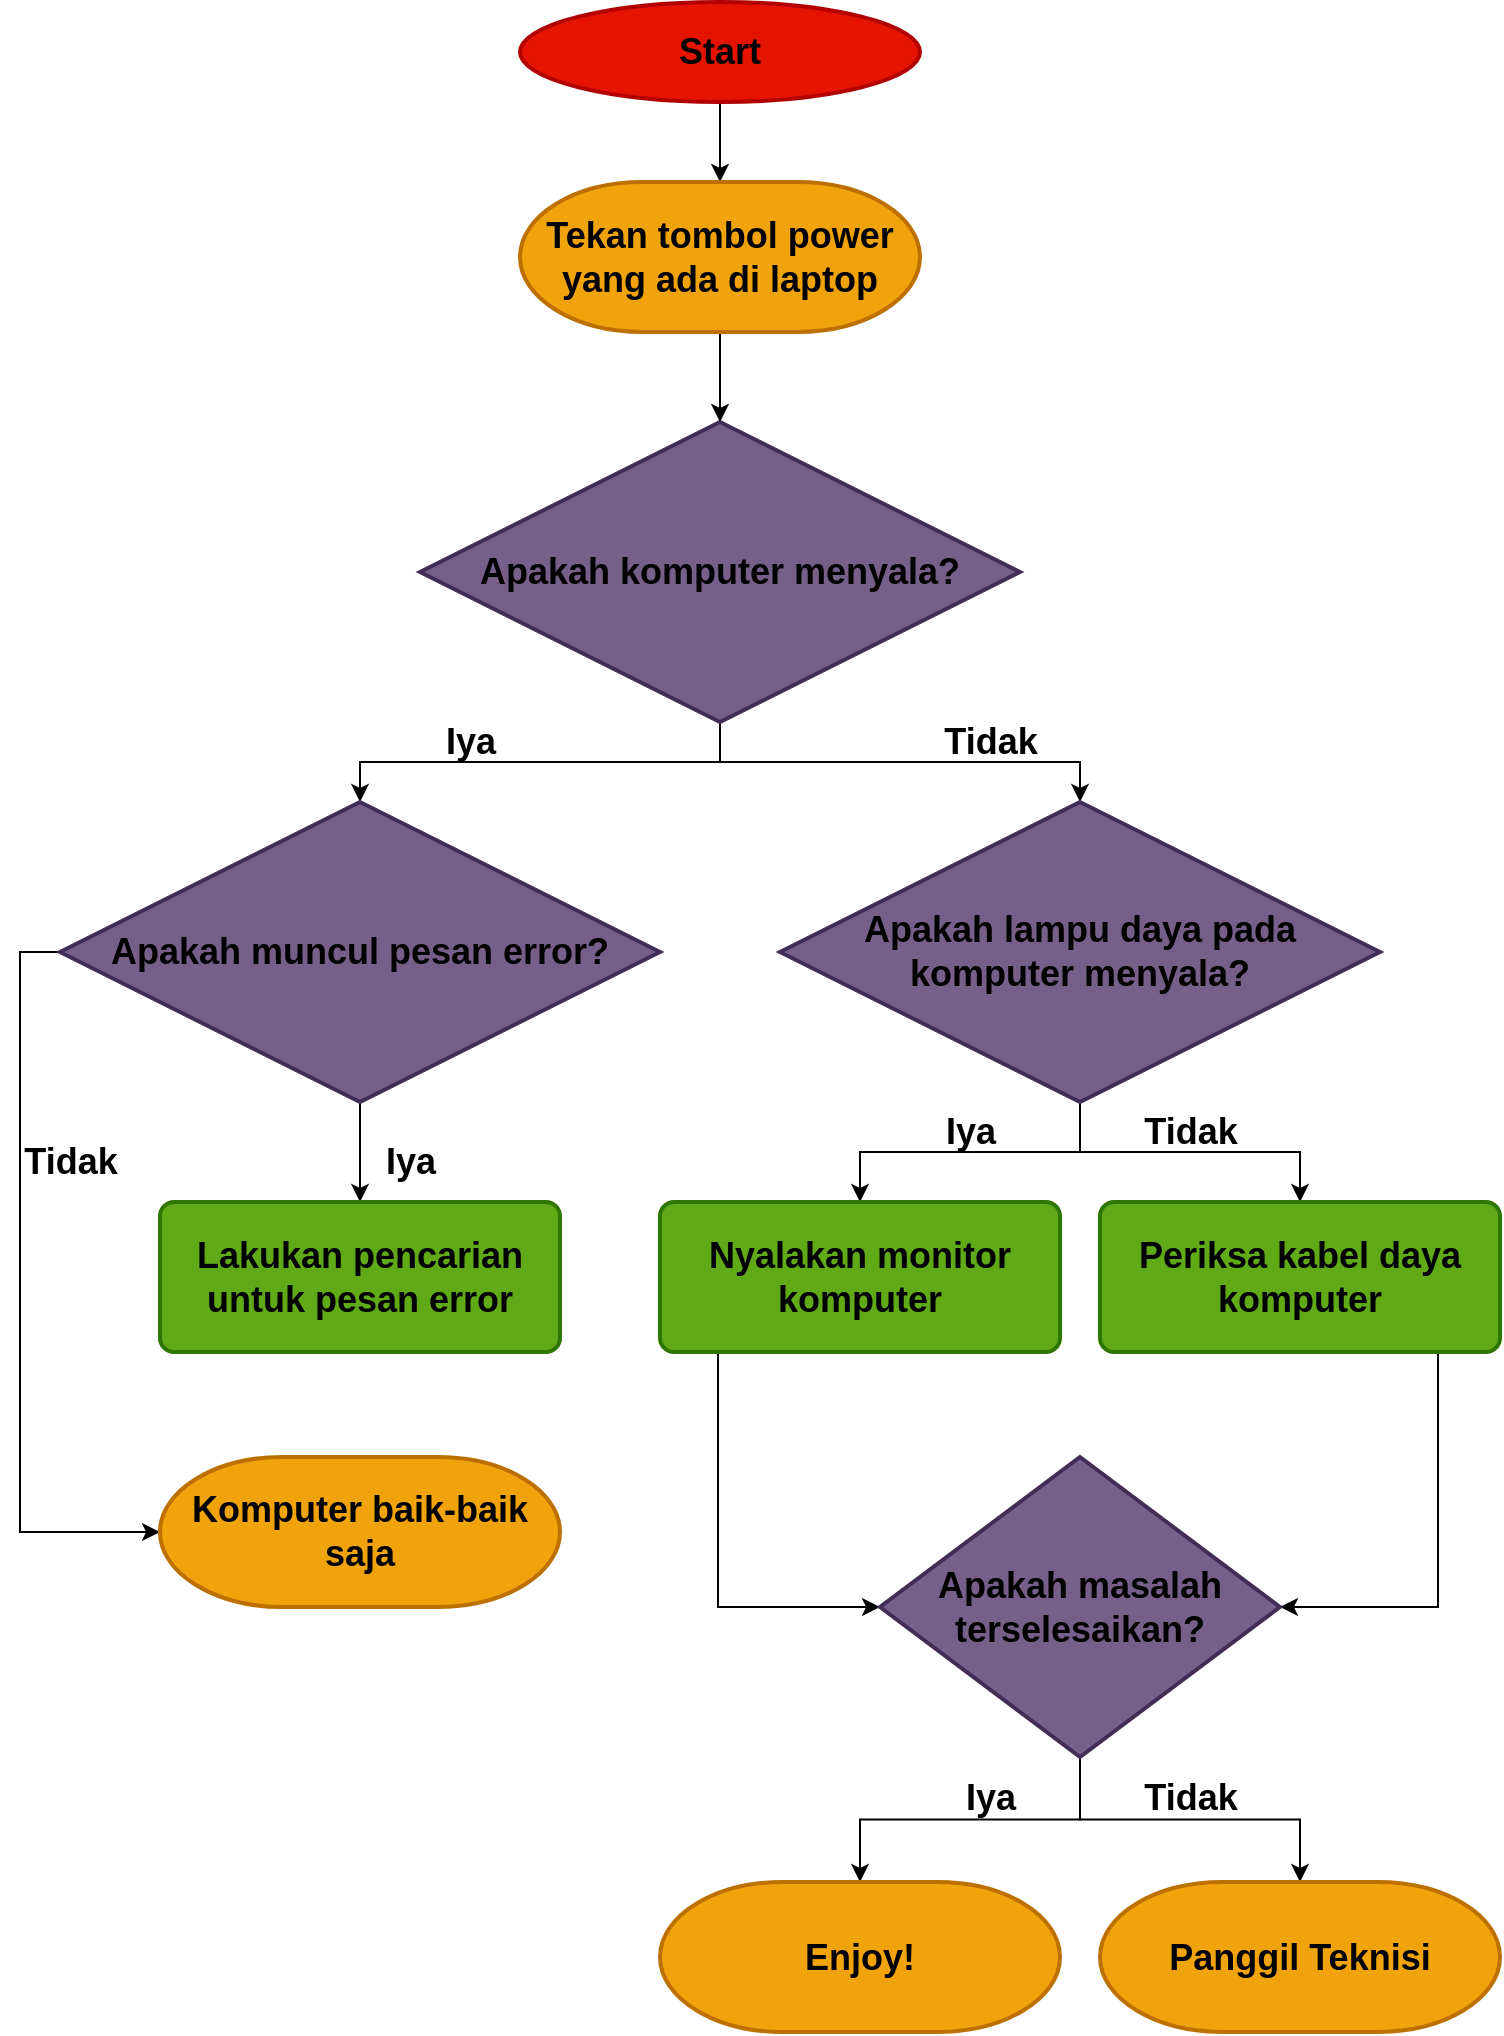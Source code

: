 <mxfile version="20.3.0" type="device"><diagram id="C5RBs43oDa-KdzZeNtuy" name="Page-1"><mxGraphModel dx="868" dy="593" grid="1" gridSize="10" guides="1" tooltips="1" connect="1" arrows="1" fold="1" page="1" pageScale="1" pageWidth="827" pageHeight="1169" math="0" shadow="0"><root><mxCell id="WIyWlLk6GJQsqaUBKTNV-0"/><mxCell id="WIyWlLk6GJQsqaUBKTNV-1" parent="WIyWlLk6GJQsqaUBKTNV-0"/><mxCell id="ya4Xm5f-8eYpiT9mt37V-55" value="" style="edgeStyle=orthogonalEdgeStyle;rounded=0;orthogonalLoop=1;jettySize=auto;html=1;fontFamily=Helvetica;fontSize=18;fontColor=#000000;" edge="1" parent="WIyWlLk6GJQsqaUBKTNV-1" source="ya4Xm5f-8eYpiT9mt37V-0" target="ya4Xm5f-8eYpiT9mt37V-54"><mxGeometry relative="1" as="geometry"/></mxCell><mxCell id="ya4Xm5f-8eYpiT9mt37V-0" value="&lt;font color=&quot;#000000&quot;&gt;Start&lt;/font&gt;" style="strokeWidth=2;html=1;shape=mxgraph.flowchart.start_1;whiteSpace=wrap;fillColor=#e51400;fontColor=#ffffff;strokeColor=#B20000;fontStyle=1;fontFamily=Helvetica;fontSize=18;" vertex="1" parent="WIyWlLk6GJQsqaUBKTNV-1"><mxGeometry x="301" y="40" width="200" height="50" as="geometry"/></mxCell><mxCell id="ya4Xm5f-8eYpiT9mt37V-15" style="edgeStyle=orthogonalEdgeStyle;rounded=0;orthogonalLoop=1;jettySize=auto;html=1;entryX=0.5;entryY=0;entryDx=0;entryDy=0;entryPerimeter=0;fontFamily=Helvetica;fontSize=18;" edge="1" parent="WIyWlLk6GJQsqaUBKTNV-1" source="ya4Xm5f-8eYpiT9mt37V-3" target="ya4Xm5f-8eYpiT9mt37V-12"><mxGeometry relative="1" as="geometry"/></mxCell><mxCell id="ya4Xm5f-8eYpiT9mt37V-16" style="edgeStyle=orthogonalEdgeStyle;rounded=0;orthogonalLoop=1;jettySize=auto;html=1;entryX=0.5;entryY=0;entryDx=0;entryDy=0;entryPerimeter=0;fontFamily=Helvetica;fontSize=18;" edge="1" parent="WIyWlLk6GJQsqaUBKTNV-1" source="ya4Xm5f-8eYpiT9mt37V-3" target="ya4Xm5f-8eYpiT9mt37V-11"><mxGeometry relative="1" as="geometry"/></mxCell><mxCell id="ya4Xm5f-8eYpiT9mt37V-3" value="&lt;font color=&quot;#000000&quot;&gt;Apakah komputer menyala?&lt;/font&gt;" style="strokeWidth=2;html=1;shape=mxgraph.flowchart.decision;whiteSpace=wrap;fillColor=#76608a;fontColor=#ffffff;strokeColor=#432D57;fontStyle=1;fontSize=18;" vertex="1" parent="WIyWlLk6GJQsqaUBKTNV-1"><mxGeometry x="251" y="250" width="300" height="150" as="geometry"/></mxCell><mxCell id="ya4Xm5f-8eYpiT9mt37V-21" value="" style="edgeStyle=orthogonalEdgeStyle;rounded=0;orthogonalLoop=1;jettySize=auto;html=1;fontFamily=Helvetica;fontSize=18;fontColor=#000000;" edge="1" parent="WIyWlLk6GJQsqaUBKTNV-1" source="ya4Xm5f-8eYpiT9mt37V-11" target="ya4Xm5f-8eYpiT9mt37V-20"><mxGeometry relative="1" as="geometry"/></mxCell><mxCell id="ya4Xm5f-8eYpiT9mt37V-31" style="edgeStyle=orthogonalEdgeStyle;rounded=0;orthogonalLoop=1;jettySize=auto;html=1;fontFamily=Helvetica;fontSize=18;fontColor=#000000;entryX=0;entryY=0.5;entryDx=0;entryDy=0;entryPerimeter=0;" edge="1" parent="WIyWlLk6GJQsqaUBKTNV-1" source="ya4Xm5f-8eYpiT9mt37V-11" target="ya4Xm5f-8eYpiT9mt37V-29"><mxGeometry relative="1" as="geometry"><mxPoint x="41" y="800" as="targetPoint"/><Array as="points"><mxPoint x="51" y="515"/><mxPoint x="51" y="805"/></Array></mxGeometry></mxCell><mxCell id="ya4Xm5f-8eYpiT9mt37V-11" value="&lt;font color=&quot;#000000&quot;&gt;Apakah muncul pesan error?&lt;/font&gt;" style="strokeWidth=2;html=1;shape=mxgraph.flowchart.decision;whiteSpace=wrap;fillColor=#76608a;fontColor=#ffffff;strokeColor=#432D57;fontStyle=1;fontSize=18;" vertex="1" parent="WIyWlLk6GJQsqaUBKTNV-1"><mxGeometry x="71" y="440" width="300" height="150" as="geometry"/></mxCell><mxCell id="ya4Xm5f-8eYpiT9mt37V-26" style="edgeStyle=orthogonalEdgeStyle;rounded=0;orthogonalLoop=1;jettySize=auto;html=1;entryX=0.5;entryY=0;entryDx=0;entryDy=0;fontFamily=Helvetica;fontSize=18;fontColor=#000000;" edge="1" parent="WIyWlLk6GJQsqaUBKTNV-1" source="ya4Xm5f-8eYpiT9mt37V-12" target="ya4Xm5f-8eYpiT9mt37V-22"><mxGeometry relative="1" as="geometry"/></mxCell><mxCell id="ya4Xm5f-8eYpiT9mt37V-27" style="edgeStyle=orthogonalEdgeStyle;rounded=0;orthogonalLoop=1;jettySize=auto;html=1;entryX=0.5;entryY=0;entryDx=0;entryDy=0;fontFamily=Helvetica;fontSize=18;fontColor=#000000;" edge="1" parent="WIyWlLk6GJQsqaUBKTNV-1" source="ya4Xm5f-8eYpiT9mt37V-12" target="ya4Xm5f-8eYpiT9mt37V-24"><mxGeometry relative="1" as="geometry"/></mxCell><mxCell id="ya4Xm5f-8eYpiT9mt37V-12" value="&lt;font color=&quot;#000000&quot;&gt;Apakah lampu daya pada komputer menyala?&lt;/font&gt;" style="strokeWidth=2;html=1;shape=mxgraph.flowchart.decision;whiteSpace=wrap;fillColor=#76608a;fontColor=#ffffff;strokeColor=#432D57;fontStyle=1;fontSize=18;" vertex="1" parent="WIyWlLk6GJQsqaUBKTNV-1"><mxGeometry x="431" y="440" width="300" height="150" as="geometry"/></mxCell><mxCell id="ya4Xm5f-8eYpiT9mt37V-17" value="&lt;b&gt;Tidak&lt;/b&gt;" style="text;html=1;align=center;verticalAlign=middle;resizable=0;points=[];autosize=1;strokeColor=none;fillColor=none;fontSize=18;fontFamily=Helvetica;fontColor=#000000;" vertex="1" parent="WIyWlLk6GJQsqaUBKTNV-1"><mxGeometry x="501" y="390" width="70" height="40" as="geometry"/></mxCell><mxCell id="ya4Xm5f-8eYpiT9mt37V-18" value="&lt;b&gt;Iya&lt;/b&gt;" style="text;html=1;align=center;verticalAlign=middle;resizable=0;points=[];autosize=1;strokeColor=none;fillColor=none;fontSize=18;fontFamily=Helvetica;fontColor=#000000;" vertex="1" parent="WIyWlLk6GJQsqaUBKTNV-1"><mxGeometry x="251" y="390" width="50" height="40" as="geometry"/></mxCell><mxCell id="ya4Xm5f-8eYpiT9mt37V-20" value="&lt;font color=&quot;#000000&quot;&gt;Lakukan pencarian untuk pesan error&lt;/font&gt;" style="rounded=1;whiteSpace=wrap;html=1;absoluteArcSize=1;arcSize=14;strokeWidth=2;fillColor=#60a917;strokeColor=#2D7600;fontColor=#ffffff;fontStyle=1;fontSize=18;" vertex="1" parent="WIyWlLk6GJQsqaUBKTNV-1"><mxGeometry x="121" y="640" width="200" height="75" as="geometry"/></mxCell><mxCell id="ya4Xm5f-8eYpiT9mt37V-41" style="edgeStyle=orthogonalEdgeStyle;rounded=0;orthogonalLoop=1;jettySize=auto;html=1;entryX=0;entryY=0.5;entryDx=0;entryDy=0;entryPerimeter=0;fontFamily=Helvetica;fontSize=18;fontColor=#000000;" edge="1" parent="WIyWlLk6GJQsqaUBKTNV-1" source="ya4Xm5f-8eYpiT9mt37V-22" target="ya4Xm5f-8eYpiT9mt37V-39"><mxGeometry relative="1" as="geometry"><Array as="points"><mxPoint x="400" y="843"/></Array></mxGeometry></mxCell><mxCell id="ya4Xm5f-8eYpiT9mt37V-22" value="&lt;font color=&quot;#000000&quot;&gt;Nyalakan monitor komputer&lt;/font&gt;" style="rounded=1;whiteSpace=wrap;html=1;absoluteArcSize=1;arcSize=14;strokeWidth=2;fillColor=#60a917;strokeColor=#2D7600;fontColor=#ffffff;fontStyle=1;fontSize=18;" vertex="1" parent="WIyWlLk6GJQsqaUBKTNV-1"><mxGeometry x="371" y="640" width="200" height="75" as="geometry"/></mxCell><mxCell id="ya4Xm5f-8eYpiT9mt37V-40" style="edgeStyle=orthogonalEdgeStyle;rounded=0;orthogonalLoop=1;jettySize=auto;html=1;entryX=1;entryY=0.5;entryDx=0;entryDy=0;entryPerimeter=0;fontFamily=Helvetica;fontSize=18;fontColor=#000000;" edge="1" parent="WIyWlLk6GJQsqaUBKTNV-1" source="ya4Xm5f-8eYpiT9mt37V-24" target="ya4Xm5f-8eYpiT9mt37V-39"><mxGeometry relative="1" as="geometry"><Array as="points"><mxPoint x="760" y="843"/></Array></mxGeometry></mxCell><mxCell id="ya4Xm5f-8eYpiT9mt37V-24" value="&lt;font color=&quot;#000000&quot;&gt;Periksa kabel daya komputer&lt;/font&gt;" style="rounded=1;whiteSpace=wrap;html=1;absoluteArcSize=1;arcSize=14;strokeWidth=2;fillColor=#60a917;strokeColor=#2D7600;fontColor=#ffffff;fontStyle=1;fontSize=18;" vertex="1" parent="WIyWlLk6GJQsqaUBKTNV-1"><mxGeometry x="591" y="640" width="200" height="75" as="geometry"/></mxCell><mxCell id="ya4Xm5f-8eYpiT9mt37V-29" value="&lt;b&gt;Komputer baik-baik saja&lt;/b&gt;" style="strokeWidth=2;html=1;shape=mxgraph.flowchart.terminator;whiteSpace=wrap;labelBackgroundColor=none;fontFamily=Helvetica;fontSize=18;fontColor=#000000;fillColor=#f0a30a;strokeColor=#BD7000;" vertex="1" parent="WIyWlLk6GJQsqaUBKTNV-1"><mxGeometry x="121" y="767.5" width="200" height="75" as="geometry"/></mxCell><mxCell id="ya4Xm5f-8eYpiT9mt37V-32" value="&lt;b&gt;Iya&lt;br&gt;&lt;/b&gt;" style="text;html=1;align=center;verticalAlign=middle;resizable=0;points=[];autosize=1;strokeColor=none;fillColor=none;fontSize=18;fontFamily=Helvetica;fontColor=#000000;" vertex="1" parent="WIyWlLk6GJQsqaUBKTNV-1"><mxGeometry x="221" y="600" width="50" height="40" as="geometry"/></mxCell><mxCell id="ya4Xm5f-8eYpiT9mt37V-34" value="&lt;b&gt;Tidak&lt;/b&gt;" style="text;html=1;align=center;verticalAlign=middle;resizable=0;points=[];autosize=1;strokeColor=none;fillColor=none;fontSize=18;fontFamily=Helvetica;fontColor=#000000;" vertex="1" parent="WIyWlLk6GJQsqaUBKTNV-1"><mxGeometry x="41" y="600" width="70" height="40" as="geometry"/></mxCell><mxCell id="ya4Xm5f-8eYpiT9mt37V-35" value="&lt;b&gt;Iya&lt;br&gt;&lt;/b&gt;" style="text;html=1;align=center;verticalAlign=middle;resizable=0;points=[];autosize=1;strokeColor=none;fillColor=none;fontSize=18;fontFamily=Helvetica;fontColor=#000000;" vertex="1" parent="WIyWlLk6GJQsqaUBKTNV-1"><mxGeometry x="501" y="585" width="50" height="40" as="geometry"/></mxCell><mxCell id="ya4Xm5f-8eYpiT9mt37V-36" value="&lt;b&gt;Tidak&lt;/b&gt;" style="text;html=1;align=center;verticalAlign=middle;resizable=0;points=[];autosize=1;strokeColor=none;fillColor=none;fontSize=18;fontFamily=Helvetica;fontColor=#000000;" vertex="1" parent="WIyWlLk6GJQsqaUBKTNV-1"><mxGeometry x="601" y="585" width="70" height="40" as="geometry"/></mxCell><mxCell id="ya4Xm5f-8eYpiT9mt37V-52" style="edgeStyle=orthogonalEdgeStyle;rounded=0;orthogonalLoop=1;jettySize=auto;html=1;fontFamily=Helvetica;fontSize=18;fontColor=#000000;" edge="1" parent="WIyWlLk6GJQsqaUBKTNV-1" source="ya4Xm5f-8eYpiT9mt37V-39" target="ya4Xm5f-8eYpiT9mt37V-51"><mxGeometry relative="1" as="geometry"/></mxCell><mxCell id="ya4Xm5f-8eYpiT9mt37V-53" style="edgeStyle=orthogonalEdgeStyle;rounded=0;orthogonalLoop=1;jettySize=auto;html=1;fontFamily=Helvetica;fontSize=18;fontColor=#000000;" edge="1" parent="WIyWlLk6GJQsqaUBKTNV-1" source="ya4Xm5f-8eYpiT9mt37V-39" target="ya4Xm5f-8eYpiT9mt37V-50"><mxGeometry relative="1" as="geometry"/></mxCell><mxCell id="ya4Xm5f-8eYpiT9mt37V-39" value="&lt;font color=&quot;#000000&quot;&gt;Apakah masalah terselesaikan?&lt;/font&gt;" style="strokeWidth=2;html=1;shape=mxgraph.flowchart.decision;whiteSpace=wrap;fillColor=#76608a;fontColor=#ffffff;strokeColor=#432D57;fontStyle=1;fontSize=18;" vertex="1" parent="WIyWlLk6GJQsqaUBKTNV-1"><mxGeometry x="481" y="767.5" width="200" height="150" as="geometry"/></mxCell><mxCell id="ya4Xm5f-8eYpiT9mt37V-42" value="&lt;b&gt;Iya&lt;br&gt;&lt;/b&gt;" style="text;html=1;align=center;verticalAlign=middle;resizable=0;points=[];autosize=1;strokeColor=none;fillColor=none;fontSize=18;fontFamily=Helvetica;fontColor=#000000;" vertex="1" parent="WIyWlLk6GJQsqaUBKTNV-1"><mxGeometry x="511" y="917.5" width="50" height="40" as="geometry"/></mxCell><mxCell id="ya4Xm5f-8eYpiT9mt37V-43" value="&lt;b&gt;Tidak&lt;/b&gt;" style="text;html=1;align=center;verticalAlign=middle;resizable=0;points=[];autosize=1;strokeColor=none;fillColor=none;fontSize=18;fontFamily=Helvetica;fontColor=#000000;" vertex="1" parent="WIyWlLk6GJQsqaUBKTNV-1"><mxGeometry x="601" y="917.5" width="70" height="40" as="geometry"/></mxCell><mxCell id="ya4Xm5f-8eYpiT9mt37V-50" value="&lt;b&gt;Panggil Teknisi&lt;/b&gt;" style="strokeWidth=2;html=1;shape=mxgraph.flowchart.terminator;whiteSpace=wrap;labelBackgroundColor=none;fontFamily=Helvetica;fontSize=18;fontColor=#000000;fillColor=#f0a30a;strokeColor=#BD7000;" vertex="1" parent="WIyWlLk6GJQsqaUBKTNV-1"><mxGeometry x="591" y="980" width="200" height="75" as="geometry"/></mxCell><mxCell id="ya4Xm5f-8eYpiT9mt37V-51" value="&lt;b&gt;Enjoy!&lt;/b&gt;" style="strokeWidth=2;html=1;shape=mxgraph.flowchart.terminator;whiteSpace=wrap;labelBackgroundColor=none;fontFamily=Helvetica;fontSize=18;fontColor=#000000;fillColor=#f0a30a;strokeColor=#BD7000;" vertex="1" parent="WIyWlLk6GJQsqaUBKTNV-1"><mxGeometry x="371" y="980" width="200" height="75" as="geometry"/></mxCell><mxCell id="ya4Xm5f-8eYpiT9mt37V-56" value="" style="edgeStyle=orthogonalEdgeStyle;rounded=0;orthogonalLoop=1;jettySize=auto;html=1;fontFamily=Helvetica;fontSize=18;fontColor=#000000;" edge="1" parent="WIyWlLk6GJQsqaUBKTNV-1" source="ya4Xm5f-8eYpiT9mt37V-54" target="ya4Xm5f-8eYpiT9mt37V-3"><mxGeometry relative="1" as="geometry"/></mxCell><mxCell id="ya4Xm5f-8eYpiT9mt37V-54" value="&lt;span style=&quot;font-weight: 700;&quot;&gt;Tekan tombol power yang ada di laptop&lt;/span&gt;" style="strokeWidth=2;html=1;shape=mxgraph.flowchart.terminator;whiteSpace=wrap;labelBackgroundColor=none;fontFamily=Helvetica;fontSize=18;fontColor=#000000;fillColor=#f0a30a;strokeColor=#BD7000;" vertex="1" parent="WIyWlLk6GJQsqaUBKTNV-1"><mxGeometry x="301" y="130" width="200" height="75" as="geometry"/></mxCell></root></mxGraphModel></diagram></mxfile>